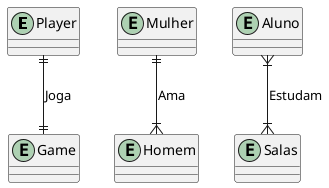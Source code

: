 @startuml

entity "Player" {
    
}

entity "Game" {
 
}

Player ||--|| Game : Joga

entity "Mulher" {
  
}

entity "Homem" {
}

Mulher ||--|{ Homem: Ama

entity "Aluno" as Aluno {
  
}

entity "Salas" {
 
}

Aluno }|--|{ Salas: Estudam

@enduml